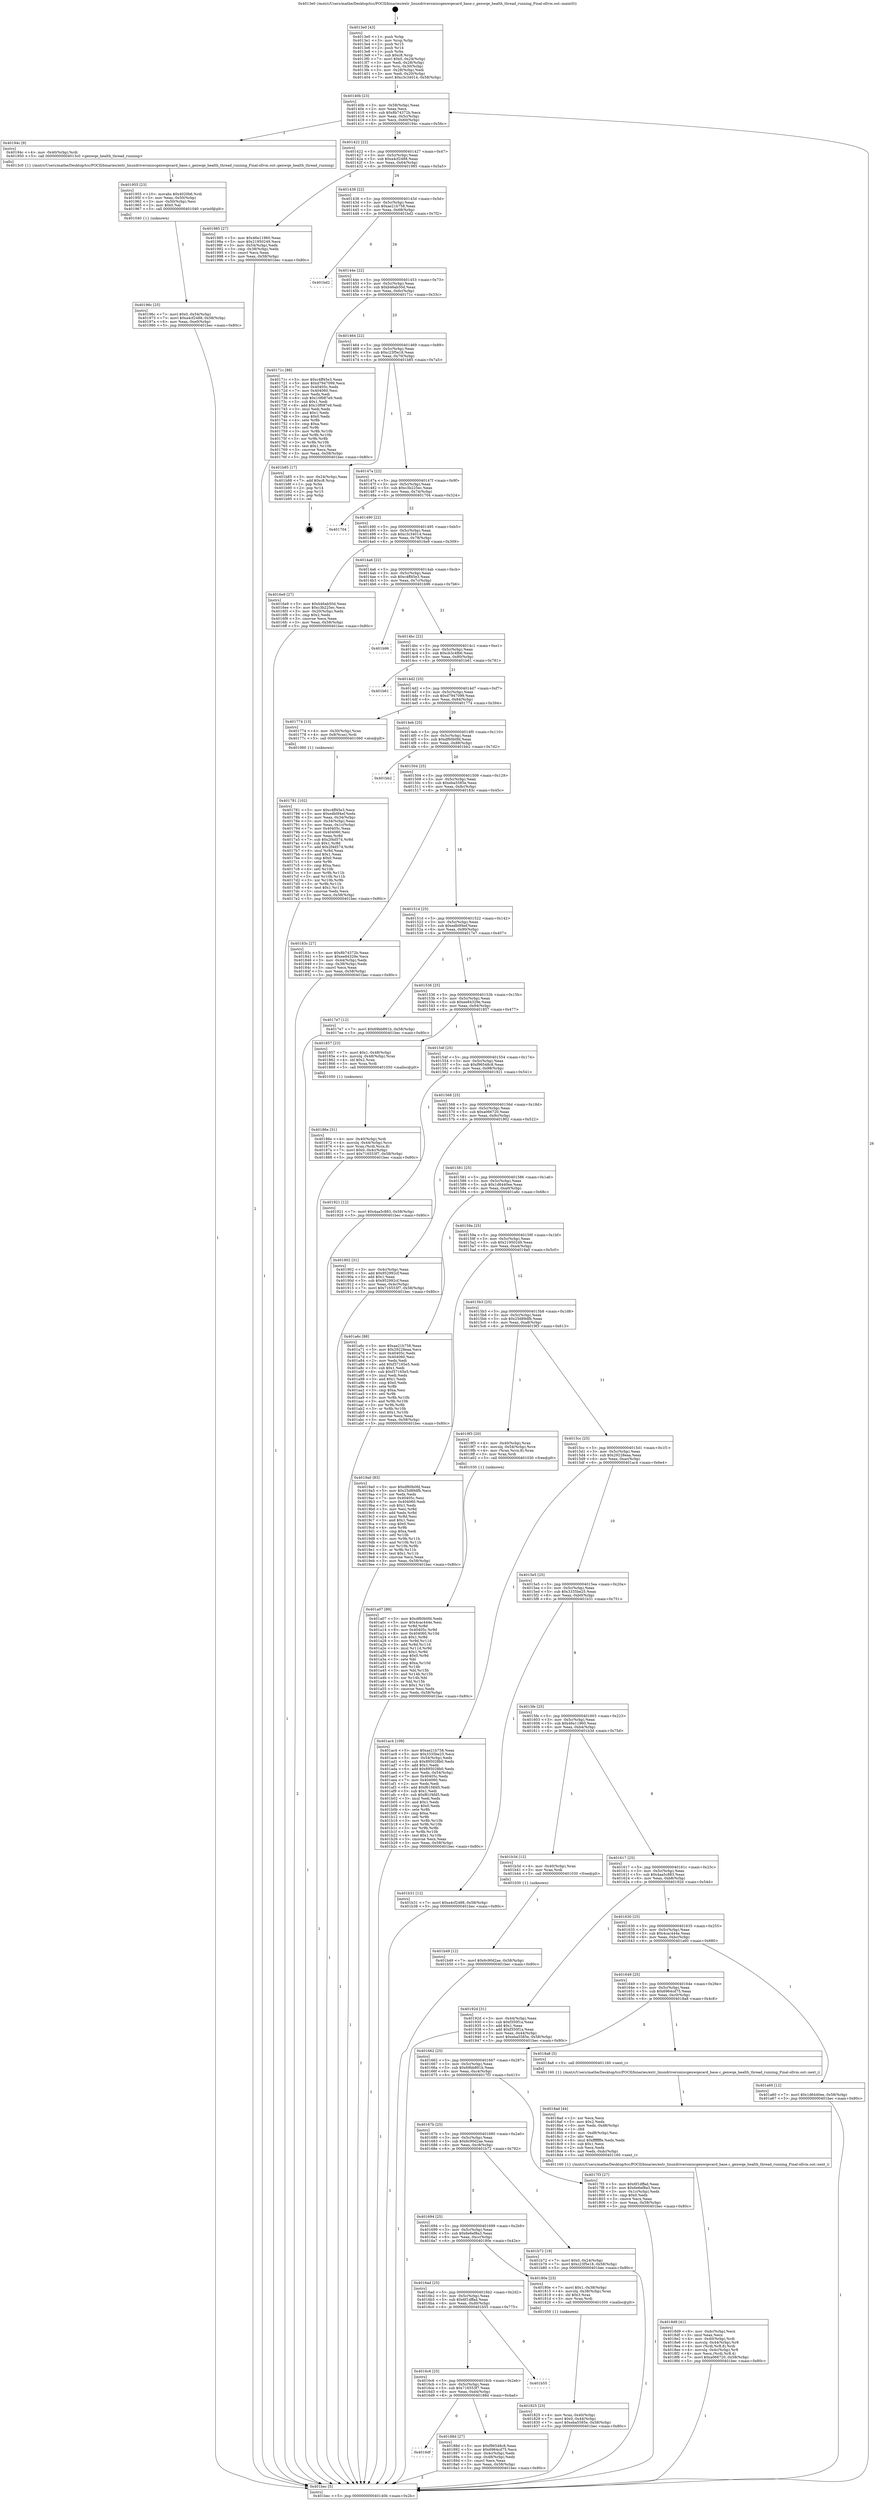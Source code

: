 digraph "0x4013e0" {
  label = "0x4013e0 (/mnt/c/Users/mathe/Desktop/tcc/POCII/binaries/extr_linuxdriversmiscgenwqecard_base.c_genwqe_health_thread_running_Final-ollvm.out::main(0))"
  labelloc = "t"
  node[shape=record]

  Entry [label="",width=0.3,height=0.3,shape=circle,fillcolor=black,style=filled]
  "0x40140b" [label="{
     0x40140b [23]\l
     | [instrs]\l
     &nbsp;&nbsp;0x40140b \<+3\>: mov -0x58(%rbp),%eax\l
     &nbsp;&nbsp;0x40140e \<+2\>: mov %eax,%ecx\l
     &nbsp;&nbsp;0x401410 \<+6\>: sub $0x8b74372b,%ecx\l
     &nbsp;&nbsp;0x401416 \<+3\>: mov %eax,-0x5c(%rbp)\l
     &nbsp;&nbsp;0x401419 \<+3\>: mov %ecx,-0x60(%rbp)\l
     &nbsp;&nbsp;0x40141c \<+6\>: je 000000000040194c \<main+0x56c\>\l
  }"]
  "0x40194c" [label="{
     0x40194c [9]\l
     | [instrs]\l
     &nbsp;&nbsp;0x40194c \<+4\>: mov -0x40(%rbp),%rdi\l
     &nbsp;&nbsp;0x401950 \<+5\>: call 00000000004013c0 \<genwqe_health_thread_running\>\l
     | [calls]\l
     &nbsp;&nbsp;0x4013c0 \{1\} (/mnt/c/Users/mathe/Desktop/tcc/POCII/binaries/extr_linuxdriversmiscgenwqecard_base.c_genwqe_health_thread_running_Final-ollvm.out::genwqe_health_thread_running)\l
  }"]
  "0x401422" [label="{
     0x401422 [22]\l
     | [instrs]\l
     &nbsp;&nbsp;0x401422 \<+5\>: jmp 0000000000401427 \<main+0x47\>\l
     &nbsp;&nbsp;0x401427 \<+3\>: mov -0x5c(%rbp),%eax\l
     &nbsp;&nbsp;0x40142a \<+5\>: sub $0xa4cf2488,%eax\l
     &nbsp;&nbsp;0x40142f \<+3\>: mov %eax,-0x64(%rbp)\l
     &nbsp;&nbsp;0x401432 \<+6\>: je 0000000000401985 \<main+0x5a5\>\l
  }"]
  Exit [label="",width=0.3,height=0.3,shape=circle,fillcolor=black,style=filled,peripheries=2]
  "0x401985" [label="{
     0x401985 [27]\l
     | [instrs]\l
     &nbsp;&nbsp;0x401985 \<+5\>: mov $0x46e11960,%eax\l
     &nbsp;&nbsp;0x40198a \<+5\>: mov $0x21950249,%ecx\l
     &nbsp;&nbsp;0x40198f \<+3\>: mov -0x54(%rbp),%edx\l
     &nbsp;&nbsp;0x401992 \<+3\>: cmp -0x38(%rbp),%edx\l
     &nbsp;&nbsp;0x401995 \<+3\>: cmovl %ecx,%eax\l
     &nbsp;&nbsp;0x401998 \<+3\>: mov %eax,-0x58(%rbp)\l
     &nbsp;&nbsp;0x40199b \<+5\>: jmp 0000000000401bec \<main+0x80c\>\l
  }"]
  "0x401438" [label="{
     0x401438 [22]\l
     | [instrs]\l
     &nbsp;&nbsp;0x401438 \<+5\>: jmp 000000000040143d \<main+0x5d\>\l
     &nbsp;&nbsp;0x40143d \<+3\>: mov -0x5c(%rbp),%eax\l
     &nbsp;&nbsp;0x401440 \<+5\>: sub $0xae21b758,%eax\l
     &nbsp;&nbsp;0x401445 \<+3\>: mov %eax,-0x68(%rbp)\l
     &nbsp;&nbsp;0x401448 \<+6\>: je 0000000000401bd2 \<main+0x7f2\>\l
  }"]
  "0x401b49" [label="{
     0x401b49 [12]\l
     | [instrs]\l
     &nbsp;&nbsp;0x401b49 \<+7\>: movl $0x6c90d2ae,-0x58(%rbp)\l
     &nbsp;&nbsp;0x401b50 \<+5\>: jmp 0000000000401bec \<main+0x80c\>\l
  }"]
  "0x401bd2" [label="{
     0x401bd2\l
  }", style=dashed]
  "0x40144e" [label="{
     0x40144e [22]\l
     | [instrs]\l
     &nbsp;&nbsp;0x40144e \<+5\>: jmp 0000000000401453 \<main+0x73\>\l
     &nbsp;&nbsp;0x401453 \<+3\>: mov -0x5c(%rbp),%eax\l
     &nbsp;&nbsp;0x401456 \<+5\>: sub $0xb46ab50d,%eax\l
     &nbsp;&nbsp;0x40145b \<+3\>: mov %eax,-0x6c(%rbp)\l
     &nbsp;&nbsp;0x40145e \<+6\>: je 000000000040171c \<main+0x33c\>\l
  }"]
  "0x401a07" [label="{
     0x401a07 [89]\l
     | [instrs]\l
     &nbsp;&nbsp;0x401a07 \<+5\>: mov $0xdf60b0fd,%edx\l
     &nbsp;&nbsp;0x401a0c \<+5\>: mov $0x4cac444e,%esi\l
     &nbsp;&nbsp;0x401a11 \<+3\>: xor %r8d,%r8d\l
     &nbsp;&nbsp;0x401a14 \<+8\>: mov 0x40405c,%r9d\l
     &nbsp;&nbsp;0x401a1c \<+8\>: mov 0x404060,%r10d\l
     &nbsp;&nbsp;0x401a24 \<+4\>: sub $0x1,%r8d\l
     &nbsp;&nbsp;0x401a28 \<+3\>: mov %r9d,%r11d\l
     &nbsp;&nbsp;0x401a2b \<+3\>: add %r8d,%r11d\l
     &nbsp;&nbsp;0x401a2e \<+4\>: imul %r11d,%r9d\l
     &nbsp;&nbsp;0x401a32 \<+4\>: and $0x1,%r9d\l
     &nbsp;&nbsp;0x401a36 \<+4\>: cmp $0x0,%r9d\l
     &nbsp;&nbsp;0x401a3a \<+3\>: sete %bl\l
     &nbsp;&nbsp;0x401a3d \<+4\>: cmp $0xa,%r10d\l
     &nbsp;&nbsp;0x401a41 \<+4\>: setl %r14b\l
     &nbsp;&nbsp;0x401a45 \<+3\>: mov %bl,%r15b\l
     &nbsp;&nbsp;0x401a48 \<+3\>: and %r14b,%r15b\l
     &nbsp;&nbsp;0x401a4b \<+3\>: xor %r14b,%bl\l
     &nbsp;&nbsp;0x401a4e \<+3\>: or %bl,%r15b\l
     &nbsp;&nbsp;0x401a51 \<+4\>: test $0x1,%r15b\l
     &nbsp;&nbsp;0x401a55 \<+3\>: cmovne %esi,%edx\l
     &nbsp;&nbsp;0x401a58 \<+3\>: mov %edx,-0x58(%rbp)\l
     &nbsp;&nbsp;0x401a5b \<+5\>: jmp 0000000000401bec \<main+0x80c\>\l
  }"]
  "0x40171c" [label="{
     0x40171c [88]\l
     | [instrs]\l
     &nbsp;&nbsp;0x40171c \<+5\>: mov $0xc4ff45e3,%eax\l
     &nbsp;&nbsp;0x401721 \<+5\>: mov $0xd7947099,%ecx\l
     &nbsp;&nbsp;0x401726 \<+7\>: mov 0x40405c,%edx\l
     &nbsp;&nbsp;0x40172d \<+7\>: mov 0x404060,%esi\l
     &nbsp;&nbsp;0x401734 \<+2\>: mov %edx,%edi\l
     &nbsp;&nbsp;0x401736 \<+6\>: sub $0x10f087e9,%edi\l
     &nbsp;&nbsp;0x40173c \<+3\>: sub $0x1,%edi\l
     &nbsp;&nbsp;0x40173f \<+6\>: add $0x10f087e9,%edi\l
     &nbsp;&nbsp;0x401745 \<+3\>: imul %edi,%edx\l
     &nbsp;&nbsp;0x401748 \<+3\>: and $0x1,%edx\l
     &nbsp;&nbsp;0x40174b \<+3\>: cmp $0x0,%edx\l
     &nbsp;&nbsp;0x40174e \<+4\>: sete %r8b\l
     &nbsp;&nbsp;0x401752 \<+3\>: cmp $0xa,%esi\l
     &nbsp;&nbsp;0x401755 \<+4\>: setl %r9b\l
     &nbsp;&nbsp;0x401759 \<+3\>: mov %r8b,%r10b\l
     &nbsp;&nbsp;0x40175c \<+3\>: and %r9b,%r10b\l
     &nbsp;&nbsp;0x40175f \<+3\>: xor %r9b,%r8b\l
     &nbsp;&nbsp;0x401762 \<+3\>: or %r8b,%r10b\l
     &nbsp;&nbsp;0x401765 \<+4\>: test $0x1,%r10b\l
     &nbsp;&nbsp;0x401769 \<+3\>: cmovne %ecx,%eax\l
     &nbsp;&nbsp;0x40176c \<+3\>: mov %eax,-0x58(%rbp)\l
     &nbsp;&nbsp;0x40176f \<+5\>: jmp 0000000000401bec \<main+0x80c\>\l
  }"]
  "0x401464" [label="{
     0x401464 [22]\l
     | [instrs]\l
     &nbsp;&nbsp;0x401464 \<+5\>: jmp 0000000000401469 \<main+0x89\>\l
     &nbsp;&nbsp;0x401469 \<+3\>: mov -0x5c(%rbp),%eax\l
     &nbsp;&nbsp;0x40146c \<+5\>: sub $0xc23f5e18,%eax\l
     &nbsp;&nbsp;0x401471 \<+3\>: mov %eax,-0x70(%rbp)\l
     &nbsp;&nbsp;0x401474 \<+6\>: je 0000000000401b85 \<main+0x7a5\>\l
  }"]
  "0x40196c" [label="{
     0x40196c [25]\l
     | [instrs]\l
     &nbsp;&nbsp;0x40196c \<+7\>: movl $0x0,-0x54(%rbp)\l
     &nbsp;&nbsp;0x401973 \<+7\>: movl $0xa4cf2488,-0x58(%rbp)\l
     &nbsp;&nbsp;0x40197a \<+6\>: mov %eax,-0xe0(%rbp)\l
     &nbsp;&nbsp;0x401980 \<+5\>: jmp 0000000000401bec \<main+0x80c\>\l
  }"]
  "0x401b85" [label="{
     0x401b85 [17]\l
     | [instrs]\l
     &nbsp;&nbsp;0x401b85 \<+3\>: mov -0x24(%rbp),%eax\l
     &nbsp;&nbsp;0x401b88 \<+7\>: add $0xc8,%rsp\l
     &nbsp;&nbsp;0x401b8f \<+1\>: pop %rbx\l
     &nbsp;&nbsp;0x401b90 \<+2\>: pop %r14\l
     &nbsp;&nbsp;0x401b92 \<+2\>: pop %r15\l
     &nbsp;&nbsp;0x401b94 \<+1\>: pop %rbp\l
     &nbsp;&nbsp;0x401b95 \<+1\>: ret\l
  }"]
  "0x40147a" [label="{
     0x40147a [22]\l
     | [instrs]\l
     &nbsp;&nbsp;0x40147a \<+5\>: jmp 000000000040147f \<main+0x9f\>\l
     &nbsp;&nbsp;0x40147f \<+3\>: mov -0x5c(%rbp),%eax\l
     &nbsp;&nbsp;0x401482 \<+5\>: sub $0xc3b225ec,%eax\l
     &nbsp;&nbsp;0x401487 \<+3\>: mov %eax,-0x74(%rbp)\l
     &nbsp;&nbsp;0x40148a \<+6\>: je 0000000000401704 \<main+0x324\>\l
  }"]
  "0x401955" [label="{
     0x401955 [23]\l
     | [instrs]\l
     &nbsp;&nbsp;0x401955 \<+10\>: movabs $0x4020b6,%rdi\l
     &nbsp;&nbsp;0x40195f \<+3\>: mov %eax,-0x50(%rbp)\l
     &nbsp;&nbsp;0x401962 \<+3\>: mov -0x50(%rbp),%esi\l
     &nbsp;&nbsp;0x401965 \<+2\>: mov $0x0,%al\l
     &nbsp;&nbsp;0x401967 \<+5\>: call 0000000000401040 \<printf@plt\>\l
     | [calls]\l
     &nbsp;&nbsp;0x401040 \{1\} (unknown)\l
  }"]
  "0x401704" [label="{
     0x401704\l
  }", style=dashed]
  "0x401490" [label="{
     0x401490 [22]\l
     | [instrs]\l
     &nbsp;&nbsp;0x401490 \<+5\>: jmp 0000000000401495 \<main+0xb5\>\l
     &nbsp;&nbsp;0x401495 \<+3\>: mov -0x5c(%rbp),%eax\l
     &nbsp;&nbsp;0x401498 \<+5\>: sub $0xc3c34014,%eax\l
     &nbsp;&nbsp;0x40149d \<+3\>: mov %eax,-0x78(%rbp)\l
     &nbsp;&nbsp;0x4014a0 \<+6\>: je 00000000004016e9 \<main+0x309\>\l
  }"]
  "0x4018d9" [label="{
     0x4018d9 [41]\l
     | [instrs]\l
     &nbsp;&nbsp;0x4018d9 \<+6\>: mov -0xdc(%rbp),%ecx\l
     &nbsp;&nbsp;0x4018df \<+3\>: imul %eax,%ecx\l
     &nbsp;&nbsp;0x4018e2 \<+4\>: mov -0x40(%rbp),%rdi\l
     &nbsp;&nbsp;0x4018e6 \<+4\>: movslq -0x44(%rbp),%r8\l
     &nbsp;&nbsp;0x4018ea \<+4\>: mov (%rdi,%r8,8),%rdi\l
     &nbsp;&nbsp;0x4018ee \<+4\>: movslq -0x4c(%rbp),%r8\l
     &nbsp;&nbsp;0x4018f2 \<+4\>: mov %ecx,(%rdi,%r8,4)\l
     &nbsp;&nbsp;0x4018f6 \<+7\>: movl $0xa066720,-0x58(%rbp)\l
     &nbsp;&nbsp;0x4018fd \<+5\>: jmp 0000000000401bec \<main+0x80c\>\l
  }"]
  "0x4016e9" [label="{
     0x4016e9 [27]\l
     | [instrs]\l
     &nbsp;&nbsp;0x4016e9 \<+5\>: mov $0xb46ab50d,%eax\l
     &nbsp;&nbsp;0x4016ee \<+5\>: mov $0xc3b225ec,%ecx\l
     &nbsp;&nbsp;0x4016f3 \<+3\>: mov -0x20(%rbp),%edx\l
     &nbsp;&nbsp;0x4016f6 \<+3\>: cmp $0x2,%edx\l
     &nbsp;&nbsp;0x4016f9 \<+3\>: cmovne %ecx,%eax\l
     &nbsp;&nbsp;0x4016fc \<+3\>: mov %eax,-0x58(%rbp)\l
     &nbsp;&nbsp;0x4016ff \<+5\>: jmp 0000000000401bec \<main+0x80c\>\l
  }"]
  "0x4014a6" [label="{
     0x4014a6 [22]\l
     | [instrs]\l
     &nbsp;&nbsp;0x4014a6 \<+5\>: jmp 00000000004014ab \<main+0xcb\>\l
     &nbsp;&nbsp;0x4014ab \<+3\>: mov -0x5c(%rbp),%eax\l
     &nbsp;&nbsp;0x4014ae \<+5\>: sub $0xc4ff45e3,%eax\l
     &nbsp;&nbsp;0x4014b3 \<+3\>: mov %eax,-0x7c(%rbp)\l
     &nbsp;&nbsp;0x4014b6 \<+6\>: je 0000000000401b96 \<main+0x7b6\>\l
  }"]
  "0x401bec" [label="{
     0x401bec [5]\l
     | [instrs]\l
     &nbsp;&nbsp;0x401bec \<+5\>: jmp 000000000040140b \<main+0x2b\>\l
  }"]
  "0x4013e0" [label="{
     0x4013e0 [43]\l
     | [instrs]\l
     &nbsp;&nbsp;0x4013e0 \<+1\>: push %rbp\l
     &nbsp;&nbsp;0x4013e1 \<+3\>: mov %rsp,%rbp\l
     &nbsp;&nbsp;0x4013e4 \<+2\>: push %r15\l
     &nbsp;&nbsp;0x4013e6 \<+2\>: push %r14\l
     &nbsp;&nbsp;0x4013e8 \<+1\>: push %rbx\l
     &nbsp;&nbsp;0x4013e9 \<+7\>: sub $0xc8,%rsp\l
     &nbsp;&nbsp;0x4013f0 \<+7\>: movl $0x0,-0x24(%rbp)\l
     &nbsp;&nbsp;0x4013f7 \<+3\>: mov %edi,-0x28(%rbp)\l
     &nbsp;&nbsp;0x4013fa \<+4\>: mov %rsi,-0x30(%rbp)\l
     &nbsp;&nbsp;0x4013fe \<+3\>: mov -0x28(%rbp),%edi\l
     &nbsp;&nbsp;0x401401 \<+3\>: mov %edi,-0x20(%rbp)\l
     &nbsp;&nbsp;0x401404 \<+7\>: movl $0xc3c34014,-0x58(%rbp)\l
  }"]
  "0x4018ad" [label="{
     0x4018ad [44]\l
     | [instrs]\l
     &nbsp;&nbsp;0x4018ad \<+2\>: xor %ecx,%ecx\l
     &nbsp;&nbsp;0x4018af \<+5\>: mov $0x2,%edx\l
     &nbsp;&nbsp;0x4018b4 \<+6\>: mov %edx,-0xd8(%rbp)\l
     &nbsp;&nbsp;0x4018ba \<+1\>: cltd\l
     &nbsp;&nbsp;0x4018bb \<+6\>: mov -0xd8(%rbp),%esi\l
     &nbsp;&nbsp;0x4018c1 \<+2\>: idiv %esi\l
     &nbsp;&nbsp;0x4018c3 \<+6\>: imul $0xfffffffe,%edx,%edx\l
     &nbsp;&nbsp;0x4018c9 \<+3\>: sub $0x1,%ecx\l
     &nbsp;&nbsp;0x4018cc \<+2\>: sub %ecx,%edx\l
     &nbsp;&nbsp;0x4018ce \<+6\>: mov %edx,-0xdc(%rbp)\l
     &nbsp;&nbsp;0x4018d4 \<+5\>: call 0000000000401160 \<next_i\>\l
     | [calls]\l
     &nbsp;&nbsp;0x401160 \{1\} (/mnt/c/Users/mathe/Desktop/tcc/POCII/binaries/extr_linuxdriversmiscgenwqecard_base.c_genwqe_health_thread_running_Final-ollvm.out::next_i)\l
  }"]
  "0x401b96" [label="{
     0x401b96\l
  }", style=dashed]
  "0x4014bc" [label="{
     0x4014bc [22]\l
     | [instrs]\l
     &nbsp;&nbsp;0x4014bc \<+5\>: jmp 00000000004014c1 \<main+0xe1\>\l
     &nbsp;&nbsp;0x4014c1 \<+3\>: mov -0x5c(%rbp),%eax\l
     &nbsp;&nbsp;0x4014c4 \<+5\>: sub $0xcb3c4fb6,%eax\l
     &nbsp;&nbsp;0x4014c9 \<+3\>: mov %eax,-0x80(%rbp)\l
     &nbsp;&nbsp;0x4014cc \<+6\>: je 0000000000401b61 \<main+0x781\>\l
  }"]
  "0x4016df" [label="{
     0x4016df\l
  }", style=dashed]
  "0x401b61" [label="{
     0x401b61\l
  }", style=dashed]
  "0x4014d2" [label="{
     0x4014d2 [25]\l
     | [instrs]\l
     &nbsp;&nbsp;0x4014d2 \<+5\>: jmp 00000000004014d7 \<main+0xf7\>\l
     &nbsp;&nbsp;0x4014d7 \<+3\>: mov -0x5c(%rbp),%eax\l
     &nbsp;&nbsp;0x4014da \<+5\>: sub $0xd7947099,%eax\l
     &nbsp;&nbsp;0x4014df \<+6\>: mov %eax,-0x84(%rbp)\l
     &nbsp;&nbsp;0x4014e5 \<+6\>: je 0000000000401774 \<main+0x394\>\l
  }"]
  "0x40188d" [label="{
     0x40188d [27]\l
     | [instrs]\l
     &nbsp;&nbsp;0x40188d \<+5\>: mov $0xf96548c8,%eax\l
     &nbsp;&nbsp;0x401892 \<+5\>: mov $0x6964cd75,%ecx\l
     &nbsp;&nbsp;0x401897 \<+3\>: mov -0x4c(%rbp),%edx\l
     &nbsp;&nbsp;0x40189a \<+3\>: cmp -0x48(%rbp),%edx\l
     &nbsp;&nbsp;0x40189d \<+3\>: cmovl %ecx,%eax\l
     &nbsp;&nbsp;0x4018a0 \<+3\>: mov %eax,-0x58(%rbp)\l
     &nbsp;&nbsp;0x4018a3 \<+5\>: jmp 0000000000401bec \<main+0x80c\>\l
  }"]
  "0x401774" [label="{
     0x401774 [13]\l
     | [instrs]\l
     &nbsp;&nbsp;0x401774 \<+4\>: mov -0x30(%rbp),%rax\l
     &nbsp;&nbsp;0x401778 \<+4\>: mov 0x8(%rax),%rdi\l
     &nbsp;&nbsp;0x40177c \<+5\>: call 0000000000401060 \<atoi@plt\>\l
     | [calls]\l
     &nbsp;&nbsp;0x401060 \{1\} (unknown)\l
  }"]
  "0x4014eb" [label="{
     0x4014eb [25]\l
     | [instrs]\l
     &nbsp;&nbsp;0x4014eb \<+5\>: jmp 00000000004014f0 \<main+0x110\>\l
     &nbsp;&nbsp;0x4014f0 \<+3\>: mov -0x5c(%rbp),%eax\l
     &nbsp;&nbsp;0x4014f3 \<+5\>: sub $0xdf60b0fd,%eax\l
     &nbsp;&nbsp;0x4014f8 \<+6\>: mov %eax,-0x88(%rbp)\l
     &nbsp;&nbsp;0x4014fe \<+6\>: je 0000000000401bb2 \<main+0x7d2\>\l
  }"]
  "0x401781" [label="{
     0x401781 [102]\l
     | [instrs]\l
     &nbsp;&nbsp;0x401781 \<+5\>: mov $0xc4ff45e3,%ecx\l
     &nbsp;&nbsp;0x401786 \<+5\>: mov $0xedb0f4ef,%edx\l
     &nbsp;&nbsp;0x40178b \<+3\>: mov %eax,-0x34(%rbp)\l
     &nbsp;&nbsp;0x40178e \<+3\>: mov -0x34(%rbp),%eax\l
     &nbsp;&nbsp;0x401791 \<+3\>: mov %eax,-0x1c(%rbp)\l
     &nbsp;&nbsp;0x401794 \<+7\>: mov 0x40405c,%eax\l
     &nbsp;&nbsp;0x40179b \<+7\>: mov 0x404060,%esi\l
     &nbsp;&nbsp;0x4017a2 \<+3\>: mov %eax,%r8d\l
     &nbsp;&nbsp;0x4017a5 \<+7\>: sub $0x2f4d574,%r8d\l
     &nbsp;&nbsp;0x4017ac \<+4\>: sub $0x1,%r8d\l
     &nbsp;&nbsp;0x4017b0 \<+7\>: add $0x2f4d574,%r8d\l
     &nbsp;&nbsp;0x4017b7 \<+4\>: imul %r8d,%eax\l
     &nbsp;&nbsp;0x4017bb \<+3\>: and $0x1,%eax\l
     &nbsp;&nbsp;0x4017be \<+3\>: cmp $0x0,%eax\l
     &nbsp;&nbsp;0x4017c1 \<+4\>: sete %r9b\l
     &nbsp;&nbsp;0x4017c5 \<+3\>: cmp $0xa,%esi\l
     &nbsp;&nbsp;0x4017c8 \<+4\>: setl %r10b\l
     &nbsp;&nbsp;0x4017cc \<+3\>: mov %r9b,%r11b\l
     &nbsp;&nbsp;0x4017cf \<+3\>: and %r10b,%r11b\l
     &nbsp;&nbsp;0x4017d2 \<+3\>: xor %r10b,%r9b\l
     &nbsp;&nbsp;0x4017d5 \<+3\>: or %r9b,%r11b\l
     &nbsp;&nbsp;0x4017d8 \<+4\>: test $0x1,%r11b\l
     &nbsp;&nbsp;0x4017dc \<+3\>: cmovne %edx,%ecx\l
     &nbsp;&nbsp;0x4017df \<+3\>: mov %ecx,-0x58(%rbp)\l
     &nbsp;&nbsp;0x4017e2 \<+5\>: jmp 0000000000401bec \<main+0x80c\>\l
  }"]
  "0x4016c6" [label="{
     0x4016c6 [25]\l
     | [instrs]\l
     &nbsp;&nbsp;0x4016c6 \<+5\>: jmp 00000000004016cb \<main+0x2eb\>\l
     &nbsp;&nbsp;0x4016cb \<+3\>: mov -0x5c(%rbp),%eax\l
     &nbsp;&nbsp;0x4016ce \<+5\>: sub $0x716553f7,%eax\l
     &nbsp;&nbsp;0x4016d3 \<+6\>: mov %eax,-0xd4(%rbp)\l
     &nbsp;&nbsp;0x4016d9 \<+6\>: je 000000000040188d \<main+0x4ad\>\l
  }"]
  "0x401bb2" [label="{
     0x401bb2\l
  }", style=dashed]
  "0x401504" [label="{
     0x401504 [25]\l
     | [instrs]\l
     &nbsp;&nbsp;0x401504 \<+5\>: jmp 0000000000401509 \<main+0x129\>\l
     &nbsp;&nbsp;0x401509 \<+3\>: mov -0x5c(%rbp),%eax\l
     &nbsp;&nbsp;0x40150c \<+5\>: sub $0xeba5585e,%eax\l
     &nbsp;&nbsp;0x401511 \<+6\>: mov %eax,-0x8c(%rbp)\l
     &nbsp;&nbsp;0x401517 \<+6\>: je 000000000040183c \<main+0x45c\>\l
  }"]
  "0x401b55" [label="{
     0x401b55\l
  }", style=dashed]
  "0x40183c" [label="{
     0x40183c [27]\l
     | [instrs]\l
     &nbsp;&nbsp;0x40183c \<+5\>: mov $0x8b74372b,%eax\l
     &nbsp;&nbsp;0x401841 \<+5\>: mov $0xee84329e,%ecx\l
     &nbsp;&nbsp;0x401846 \<+3\>: mov -0x44(%rbp),%edx\l
     &nbsp;&nbsp;0x401849 \<+3\>: cmp -0x38(%rbp),%edx\l
     &nbsp;&nbsp;0x40184c \<+3\>: cmovl %ecx,%eax\l
     &nbsp;&nbsp;0x40184f \<+3\>: mov %eax,-0x58(%rbp)\l
     &nbsp;&nbsp;0x401852 \<+5\>: jmp 0000000000401bec \<main+0x80c\>\l
  }"]
  "0x40151d" [label="{
     0x40151d [25]\l
     | [instrs]\l
     &nbsp;&nbsp;0x40151d \<+5\>: jmp 0000000000401522 \<main+0x142\>\l
     &nbsp;&nbsp;0x401522 \<+3\>: mov -0x5c(%rbp),%eax\l
     &nbsp;&nbsp;0x401525 \<+5\>: sub $0xedb0f4ef,%eax\l
     &nbsp;&nbsp;0x40152a \<+6\>: mov %eax,-0x90(%rbp)\l
     &nbsp;&nbsp;0x401530 \<+6\>: je 00000000004017e7 \<main+0x407\>\l
  }"]
  "0x40186e" [label="{
     0x40186e [31]\l
     | [instrs]\l
     &nbsp;&nbsp;0x40186e \<+4\>: mov -0x40(%rbp),%rdi\l
     &nbsp;&nbsp;0x401872 \<+4\>: movslq -0x44(%rbp),%rcx\l
     &nbsp;&nbsp;0x401876 \<+4\>: mov %rax,(%rdi,%rcx,8)\l
     &nbsp;&nbsp;0x40187a \<+7\>: movl $0x0,-0x4c(%rbp)\l
     &nbsp;&nbsp;0x401881 \<+7\>: movl $0x716553f7,-0x58(%rbp)\l
     &nbsp;&nbsp;0x401888 \<+5\>: jmp 0000000000401bec \<main+0x80c\>\l
  }"]
  "0x4017e7" [label="{
     0x4017e7 [12]\l
     | [instrs]\l
     &nbsp;&nbsp;0x4017e7 \<+7\>: movl $0x69bb891b,-0x58(%rbp)\l
     &nbsp;&nbsp;0x4017ee \<+5\>: jmp 0000000000401bec \<main+0x80c\>\l
  }"]
  "0x401536" [label="{
     0x401536 [25]\l
     | [instrs]\l
     &nbsp;&nbsp;0x401536 \<+5\>: jmp 000000000040153b \<main+0x15b\>\l
     &nbsp;&nbsp;0x40153b \<+3\>: mov -0x5c(%rbp),%eax\l
     &nbsp;&nbsp;0x40153e \<+5\>: sub $0xee84329e,%eax\l
     &nbsp;&nbsp;0x401543 \<+6\>: mov %eax,-0x94(%rbp)\l
     &nbsp;&nbsp;0x401549 \<+6\>: je 0000000000401857 \<main+0x477\>\l
  }"]
  "0x401825" [label="{
     0x401825 [23]\l
     | [instrs]\l
     &nbsp;&nbsp;0x401825 \<+4\>: mov %rax,-0x40(%rbp)\l
     &nbsp;&nbsp;0x401829 \<+7\>: movl $0x0,-0x44(%rbp)\l
     &nbsp;&nbsp;0x401830 \<+7\>: movl $0xeba5585e,-0x58(%rbp)\l
     &nbsp;&nbsp;0x401837 \<+5\>: jmp 0000000000401bec \<main+0x80c\>\l
  }"]
  "0x401857" [label="{
     0x401857 [23]\l
     | [instrs]\l
     &nbsp;&nbsp;0x401857 \<+7\>: movl $0x1,-0x48(%rbp)\l
     &nbsp;&nbsp;0x40185e \<+4\>: movslq -0x48(%rbp),%rax\l
     &nbsp;&nbsp;0x401862 \<+4\>: shl $0x2,%rax\l
     &nbsp;&nbsp;0x401866 \<+3\>: mov %rax,%rdi\l
     &nbsp;&nbsp;0x401869 \<+5\>: call 0000000000401050 \<malloc@plt\>\l
     | [calls]\l
     &nbsp;&nbsp;0x401050 \{1\} (unknown)\l
  }"]
  "0x40154f" [label="{
     0x40154f [25]\l
     | [instrs]\l
     &nbsp;&nbsp;0x40154f \<+5\>: jmp 0000000000401554 \<main+0x174\>\l
     &nbsp;&nbsp;0x401554 \<+3\>: mov -0x5c(%rbp),%eax\l
     &nbsp;&nbsp;0x401557 \<+5\>: sub $0xf96548c8,%eax\l
     &nbsp;&nbsp;0x40155c \<+6\>: mov %eax,-0x98(%rbp)\l
     &nbsp;&nbsp;0x401562 \<+6\>: je 0000000000401921 \<main+0x541\>\l
  }"]
  "0x4016ad" [label="{
     0x4016ad [25]\l
     | [instrs]\l
     &nbsp;&nbsp;0x4016ad \<+5\>: jmp 00000000004016b2 \<main+0x2d2\>\l
     &nbsp;&nbsp;0x4016b2 \<+3\>: mov -0x5c(%rbp),%eax\l
     &nbsp;&nbsp;0x4016b5 \<+5\>: sub $0x6f1dffad,%eax\l
     &nbsp;&nbsp;0x4016ba \<+6\>: mov %eax,-0xd0(%rbp)\l
     &nbsp;&nbsp;0x4016c0 \<+6\>: je 0000000000401b55 \<main+0x775\>\l
  }"]
  "0x401921" [label="{
     0x401921 [12]\l
     | [instrs]\l
     &nbsp;&nbsp;0x401921 \<+7\>: movl $0x4aa5c883,-0x58(%rbp)\l
     &nbsp;&nbsp;0x401928 \<+5\>: jmp 0000000000401bec \<main+0x80c\>\l
  }"]
  "0x401568" [label="{
     0x401568 [25]\l
     | [instrs]\l
     &nbsp;&nbsp;0x401568 \<+5\>: jmp 000000000040156d \<main+0x18d\>\l
     &nbsp;&nbsp;0x40156d \<+3\>: mov -0x5c(%rbp),%eax\l
     &nbsp;&nbsp;0x401570 \<+5\>: sub $0xa066720,%eax\l
     &nbsp;&nbsp;0x401575 \<+6\>: mov %eax,-0x9c(%rbp)\l
     &nbsp;&nbsp;0x40157b \<+6\>: je 0000000000401902 \<main+0x522\>\l
  }"]
  "0x40180e" [label="{
     0x40180e [23]\l
     | [instrs]\l
     &nbsp;&nbsp;0x40180e \<+7\>: movl $0x1,-0x38(%rbp)\l
     &nbsp;&nbsp;0x401815 \<+4\>: movslq -0x38(%rbp),%rax\l
     &nbsp;&nbsp;0x401819 \<+4\>: shl $0x3,%rax\l
     &nbsp;&nbsp;0x40181d \<+3\>: mov %rax,%rdi\l
     &nbsp;&nbsp;0x401820 \<+5\>: call 0000000000401050 \<malloc@plt\>\l
     | [calls]\l
     &nbsp;&nbsp;0x401050 \{1\} (unknown)\l
  }"]
  "0x401902" [label="{
     0x401902 [31]\l
     | [instrs]\l
     &nbsp;&nbsp;0x401902 \<+3\>: mov -0x4c(%rbp),%eax\l
     &nbsp;&nbsp;0x401905 \<+5\>: add $0x952992cf,%eax\l
     &nbsp;&nbsp;0x40190a \<+3\>: add $0x1,%eax\l
     &nbsp;&nbsp;0x40190d \<+5\>: sub $0x952992cf,%eax\l
     &nbsp;&nbsp;0x401912 \<+3\>: mov %eax,-0x4c(%rbp)\l
     &nbsp;&nbsp;0x401915 \<+7\>: movl $0x716553f7,-0x58(%rbp)\l
     &nbsp;&nbsp;0x40191c \<+5\>: jmp 0000000000401bec \<main+0x80c\>\l
  }"]
  "0x401581" [label="{
     0x401581 [25]\l
     | [instrs]\l
     &nbsp;&nbsp;0x401581 \<+5\>: jmp 0000000000401586 \<main+0x1a6\>\l
     &nbsp;&nbsp;0x401586 \<+3\>: mov -0x5c(%rbp),%eax\l
     &nbsp;&nbsp;0x401589 \<+5\>: sub $0x1d6440ee,%eax\l
     &nbsp;&nbsp;0x40158e \<+6\>: mov %eax,-0xa0(%rbp)\l
     &nbsp;&nbsp;0x401594 \<+6\>: je 0000000000401a6c \<main+0x68c\>\l
  }"]
  "0x401694" [label="{
     0x401694 [25]\l
     | [instrs]\l
     &nbsp;&nbsp;0x401694 \<+5\>: jmp 0000000000401699 \<main+0x2b9\>\l
     &nbsp;&nbsp;0x401699 \<+3\>: mov -0x5c(%rbp),%eax\l
     &nbsp;&nbsp;0x40169c \<+5\>: sub $0x6e6ef8a3,%eax\l
     &nbsp;&nbsp;0x4016a1 \<+6\>: mov %eax,-0xcc(%rbp)\l
     &nbsp;&nbsp;0x4016a7 \<+6\>: je 000000000040180e \<main+0x42e\>\l
  }"]
  "0x401a6c" [label="{
     0x401a6c [88]\l
     | [instrs]\l
     &nbsp;&nbsp;0x401a6c \<+5\>: mov $0xae21b758,%eax\l
     &nbsp;&nbsp;0x401a71 \<+5\>: mov $0x29228eaa,%ecx\l
     &nbsp;&nbsp;0x401a76 \<+7\>: mov 0x40405c,%edx\l
     &nbsp;&nbsp;0x401a7d \<+7\>: mov 0x404060,%esi\l
     &nbsp;&nbsp;0x401a84 \<+2\>: mov %edx,%edi\l
     &nbsp;&nbsp;0x401a86 \<+6\>: add $0xf37165e5,%edi\l
     &nbsp;&nbsp;0x401a8c \<+3\>: sub $0x1,%edi\l
     &nbsp;&nbsp;0x401a8f \<+6\>: sub $0xf37165e5,%edi\l
     &nbsp;&nbsp;0x401a95 \<+3\>: imul %edi,%edx\l
     &nbsp;&nbsp;0x401a98 \<+3\>: and $0x1,%edx\l
     &nbsp;&nbsp;0x401a9b \<+3\>: cmp $0x0,%edx\l
     &nbsp;&nbsp;0x401a9e \<+4\>: sete %r8b\l
     &nbsp;&nbsp;0x401aa2 \<+3\>: cmp $0xa,%esi\l
     &nbsp;&nbsp;0x401aa5 \<+4\>: setl %r9b\l
     &nbsp;&nbsp;0x401aa9 \<+3\>: mov %r8b,%r10b\l
     &nbsp;&nbsp;0x401aac \<+3\>: and %r9b,%r10b\l
     &nbsp;&nbsp;0x401aaf \<+3\>: xor %r9b,%r8b\l
     &nbsp;&nbsp;0x401ab2 \<+3\>: or %r8b,%r10b\l
     &nbsp;&nbsp;0x401ab5 \<+4\>: test $0x1,%r10b\l
     &nbsp;&nbsp;0x401ab9 \<+3\>: cmovne %ecx,%eax\l
     &nbsp;&nbsp;0x401abc \<+3\>: mov %eax,-0x58(%rbp)\l
     &nbsp;&nbsp;0x401abf \<+5\>: jmp 0000000000401bec \<main+0x80c\>\l
  }"]
  "0x40159a" [label="{
     0x40159a [25]\l
     | [instrs]\l
     &nbsp;&nbsp;0x40159a \<+5\>: jmp 000000000040159f \<main+0x1bf\>\l
     &nbsp;&nbsp;0x40159f \<+3\>: mov -0x5c(%rbp),%eax\l
     &nbsp;&nbsp;0x4015a2 \<+5\>: sub $0x21950249,%eax\l
     &nbsp;&nbsp;0x4015a7 \<+6\>: mov %eax,-0xa4(%rbp)\l
     &nbsp;&nbsp;0x4015ad \<+6\>: je 00000000004019a0 \<main+0x5c0\>\l
  }"]
  "0x401b72" [label="{
     0x401b72 [19]\l
     | [instrs]\l
     &nbsp;&nbsp;0x401b72 \<+7\>: movl $0x0,-0x24(%rbp)\l
     &nbsp;&nbsp;0x401b79 \<+7\>: movl $0xc23f5e18,-0x58(%rbp)\l
     &nbsp;&nbsp;0x401b80 \<+5\>: jmp 0000000000401bec \<main+0x80c\>\l
  }"]
  "0x4019a0" [label="{
     0x4019a0 [83]\l
     | [instrs]\l
     &nbsp;&nbsp;0x4019a0 \<+5\>: mov $0xdf60b0fd,%eax\l
     &nbsp;&nbsp;0x4019a5 \<+5\>: mov $0x25d89dfb,%ecx\l
     &nbsp;&nbsp;0x4019aa \<+2\>: xor %edx,%edx\l
     &nbsp;&nbsp;0x4019ac \<+7\>: mov 0x40405c,%esi\l
     &nbsp;&nbsp;0x4019b3 \<+7\>: mov 0x404060,%edi\l
     &nbsp;&nbsp;0x4019ba \<+3\>: sub $0x1,%edx\l
     &nbsp;&nbsp;0x4019bd \<+3\>: mov %esi,%r8d\l
     &nbsp;&nbsp;0x4019c0 \<+3\>: add %edx,%r8d\l
     &nbsp;&nbsp;0x4019c3 \<+4\>: imul %r8d,%esi\l
     &nbsp;&nbsp;0x4019c7 \<+3\>: and $0x1,%esi\l
     &nbsp;&nbsp;0x4019ca \<+3\>: cmp $0x0,%esi\l
     &nbsp;&nbsp;0x4019cd \<+4\>: sete %r9b\l
     &nbsp;&nbsp;0x4019d1 \<+3\>: cmp $0xa,%edi\l
     &nbsp;&nbsp;0x4019d4 \<+4\>: setl %r10b\l
     &nbsp;&nbsp;0x4019d8 \<+3\>: mov %r9b,%r11b\l
     &nbsp;&nbsp;0x4019db \<+3\>: and %r10b,%r11b\l
     &nbsp;&nbsp;0x4019de \<+3\>: xor %r10b,%r9b\l
     &nbsp;&nbsp;0x4019e1 \<+3\>: or %r9b,%r11b\l
     &nbsp;&nbsp;0x4019e4 \<+4\>: test $0x1,%r11b\l
     &nbsp;&nbsp;0x4019e8 \<+3\>: cmovne %ecx,%eax\l
     &nbsp;&nbsp;0x4019eb \<+3\>: mov %eax,-0x58(%rbp)\l
     &nbsp;&nbsp;0x4019ee \<+5\>: jmp 0000000000401bec \<main+0x80c\>\l
  }"]
  "0x4015b3" [label="{
     0x4015b3 [25]\l
     | [instrs]\l
     &nbsp;&nbsp;0x4015b3 \<+5\>: jmp 00000000004015b8 \<main+0x1d8\>\l
     &nbsp;&nbsp;0x4015b8 \<+3\>: mov -0x5c(%rbp),%eax\l
     &nbsp;&nbsp;0x4015bb \<+5\>: sub $0x25d89dfb,%eax\l
     &nbsp;&nbsp;0x4015c0 \<+6\>: mov %eax,-0xa8(%rbp)\l
     &nbsp;&nbsp;0x4015c6 \<+6\>: je 00000000004019f3 \<main+0x613\>\l
  }"]
  "0x40167b" [label="{
     0x40167b [25]\l
     | [instrs]\l
     &nbsp;&nbsp;0x40167b \<+5\>: jmp 0000000000401680 \<main+0x2a0\>\l
     &nbsp;&nbsp;0x401680 \<+3\>: mov -0x5c(%rbp),%eax\l
     &nbsp;&nbsp;0x401683 \<+5\>: sub $0x6c90d2ae,%eax\l
     &nbsp;&nbsp;0x401688 \<+6\>: mov %eax,-0xc8(%rbp)\l
     &nbsp;&nbsp;0x40168e \<+6\>: je 0000000000401b72 \<main+0x792\>\l
  }"]
  "0x4019f3" [label="{
     0x4019f3 [20]\l
     | [instrs]\l
     &nbsp;&nbsp;0x4019f3 \<+4\>: mov -0x40(%rbp),%rax\l
     &nbsp;&nbsp;0x4019f7 \<+4\>: movslq -0x54(%rbp),%rcx\l
     &nbsp;&nbsp;0x4019fb \<+4\>: mov (%rax,%rcx,8),%rax\l
     &nbsp;&nbsp;0x4019ff \<+3\>: mov %rax,%rdi\l
     &nbsp;&nbsp;0x401a02 \<+5\>: call 0000000000401030 \<free@plt\>\l
     | [calls]\l
     &nbsp;&nbsp;0x401030 \{1\} (unknown)\l
  }"]
  "0x4015cc" [label="{
     0x4015cc [25]\l
     | [instrs]\l
     &nbsp;&nbsp;0x4015cc \<+5\>: jmp 00000000004015d1 \<main+0x1f1\>\l
     &nbsp;&nbsp;0x4015d1 \<+3\>: mov -0x5c(%rbp),%eax\l
     &nbsp;&nbsp;0x4015d4 \<+5\>: sub $0x29228eaa,%eax\l
     &nbsp;&nbsp;0x4015d9 \<+6\>: mov %eax,-0xac(%rbp)\l
     &nbsp;&nbsp;0x4015df \<+6\>: je 0000000000401ac4 \<main+0x6e4\>\l
  }"]
  "0x4017f3" [label="{
     0x4017f3 [27]\l
     | [instrs]\l
     &nbsp;&nbsp;0x4017f3 \<+5\>: mov $0x6f1dffad,%eax\l
     &nbsp;&nbsp;0x4017f8 \<+5\>: mov $0x6e6ef8a3,%ecx\l
     &nbsp;&nbsp;0x4017fd \<+3\>: mov -0x1c(%rbp),%edx\l
     &nbsp;&nbsp;0x401800 \<+3\>: cmp $0x0,%edx\l
     &nbsp;&nbsp;0x401803 \<+3\>: cmove %ecx,%eax\l
     &nbsp;&nbsp;0x401806 \<+3\>: mov %eax,-0x58(%rbp)\l
     &nbsp;&nbsp;0x401809 \<+5\>: jmp 0000000000401bec \<main+0x80c\>\l
  }"]
  "0x401ac4" [label="{
     0x401ac4 [109]\l
     | [instrs]\l
     &nbsp;&nbsp;0x401ac4 \<+5\>: mov $0xae21b758,%eax\l
     &nbsp;&nbsp;0x401ac9 \<+5\>: mov $0x3335be25,%ecx\l
     &nbsp;&nbsp;0x401ace \<+3\>: mov -0x54(%rbp),%edx\l
     &nbsp;&nbsp;0x401ad1 \<+6\>: sub $0x895028b0,%edx\l
     &nbsp;&nbsp;0x401ad7 \<+3\>: add $0x1,%edx\l
     &nbsp;&nbsp;0x401ada \<+6\>: add $0x895028b0,%edx\l
     &nbsp;&nbsp;0x401ae0 \<+3\>: mov %edx,-0x54(%rbp)\l
     &nbsp;&nbsp;0x401ae3 \<+7\>: mov 0x40405c,%edx\l
     &nbsp;&nbsp;0x401aea \<+7\>: mov 0x404060,%esi\l
     &nbsp;&nbsp;0x401af1 \<+2\>: mov %edx,%edi\l
     &nbsp;&nbsp;0x401af3 \<+6\>: add $0xf61f4fd5,%edi\l
     &nbsp;&nbsp;0x401af9 \<+3\>: sub $0x1,%edi\l
     &nbsp;&nbsp;0x401afc \<+6\>: sub $0xf61f4fd5,%edi\l
     &nbsp;&nbsp;0x401b02 \<+3\>: imul %edi,%edx\l
     &nbsp;&nbsp;0x401b05 \<+3\>: and $0x1,%edx\l
     &nbsp;&nbsp;0x401b08 \<+3\>: cmp $0x0,%edx\l
     &nbsp;&nbsp;0x401b0b \<+4\>: sete %r8b\l
     &nbsp;&nbsp;0x401b0f \<+3\>: cmp $0xa,%esi\l
     &nbsp;&nbsp;0x401b12 \<+4\>: setl %r9b\l
     &nbsp;&nbsp;0x401b16 \<+3\>: mov %r8b,%r10b\l
     &nbsp;&nbsp;0x401b19 \<+3\>: and %r9b,%r10b\l
     &nbsp;&nbsp;0x401b1c \<+3\>: xor %r9b,%r8b\l
     &nbsp;&nbsp;0x401b1f \<+3\>: or %r8b,%r10b\l
     &nbsp;&nbsp;0x401b22 \<+4\>: test $0x1,%r10b\l
     &nbsp;&nbsp;0x401b26 \<+3\>: cmovne %ecx,%eax\l
     &nbsp;&nbsp;0x401b29 \<+3\>: mov %eax,-0x58(%rbp)\l
     &nbsp;&nbsp;0x401b2c \<+5\>: jmp 0000000000401bec \<main+0x80c\>\l
  }"]
  "0x4015e5" [label="{
     0x4015e5 [25]\l
     | [instrs]\l
     &nbsp;&nbsp;0x4015e5 \<+5\>: jmp 00000000004015ea \<main+0x20a\>\l
     &nbsp;&nbsp;0x4015ea \<+3\>: mov -0x5c(%rbp),%eax\l
     &nbsp;&nbsp;0x4015ed \<+5\>: sub $0x3335be25,%eax\l
     &nbsp;&nbsp;0x4015f2 \<+6\>: mov %eax,-0xb0(%rbp)\l
     &nbsp;&nbsp;0x4015f8 \<+6\>: je 0000000000401b31 \<main+0x751\>\l
  }"]
  "0x401662" [label="{
     0x401662 [25]\l
     | [instrs]\l
     &nbsp;&nbsp;0x401662 \<+5\>: jmp 0000000000401667 \<main+0x287\>\l
     &nbsp;&nbsp;0x401667 \<+3\>: mov -0x5c(%rbp),%eax\l
     &nbsp;&nbsp;0x40166a \<+5\>: sub $0x69bb891b,%eax\l
     &nbsp;&nbsp;0x40166f \<+6\>: mov %eax,-0xc4(%rbp)\l
     &nbsp;&nbsp;0x401675 \<+6\>: je 00000000004017f3 \<main+0x413\>\l
  }"]
  "0x401b31" [label="{
     0x401b31 [12]\l
     | [instrs]\l
     &nbsp;&nbsp;0x401b31 \<+7\>: movl $0xa4cf2488,-0x58(%rbp)\l
     &nbsp;&nbsp;0x401b38 \<+5\>: jmp 0000000000401bec \<main+0x80c\>\l
  }"]
  "0x4015fe" [label="{
     0x4015fe [25]\l
     | [instrs]\l
     &nbsp;&nbsp;0x4015fe \<+5\>: jmp 0000000000401603 \<main+0x223\>\l
     &nbsp;&nbsp;0x401603 \<+3\>: mov -0x5c(%rbp),%eax\l
     &nbsp;&nbsp;0x401606 \<+5\>: sub $0x46e11960,%eax\l
     &nbsp;&nbsp;0x40160b \<+6\>: mov %eax,-0xb4(%rbp)\l
     &nbsp;&nbsp;0x401611 \<+6\>: je 0000000000401b3d \<main+0x75d\>\l
  }"]
  "0x4018a8" [label="{
     0x4018a8 [5]\l
     | [instrs]\l
     &nbsp;&nbsp;0x4018a8 \<+5\>: call 0000000000401160 \<next_i\>\l
     | [calls]\l
     &nbsp;&nbsp;0x401160 \{1\} (/mnt/c/Users/mathe/Desktop/tcc/POCII/binaries/extr_linuxdriversmiscgenwqecard_base.c_genwqe_health_thread_running_Final-ollvm.out::next_i)\l
  }"]
  "0x401b3d" [label="{
     0x401b3d [12]\l
     | [instrs]\l
     &nbsp;&nbsp;0x401b3d \<+4\>: mov -0x40(%rbp),%rax\l
     &nbsp;&nbsp;0x401b41 \<+3\>: mov %rax,%rdi\l
     &nbsp;&nbsp;0x401b44 \<+5\>: call 0000000000401030 \<free@plt\>\l
     | [calls]\l
     &nbsp;&nbsp;0x401030 \{1\} (unknown)\l
  }"]
  "0x401617" [label="{
     0x401617 [25]\l
     | [instrs]\l
     &nbsp;&nbsp;0x401617 \<+5\>: jmp 000000000040161c \<main+0x23c\>\l
     &nbsp;&nbsp;0x40161c \<+3\>: mov -0x5c(%rbp),%eax\l
     &nbsp;&nbsp;0x40161f \<+5\>: sub $0x4aa5c883,%eax\l
     &nbsp;&nbsp;0x401624 \<+6\>: mov %eax,-0xb8(%rbp)\l
     &nbsp;&nbsp;0x40162a \<+6\>: je 000000000040192d \<main+0x54d\>\l
  }"]
  "0x401649" [label="{
     0x401649 [25]\l
     | [instrs]\l
     &nbsp;&nbsp;0x401649 \<+5\>: jmp 000000000040164e \<main+0x26e\>\l
     &nbsp;&nbsp;0x40164e \<+3\>: mov -0x5c(%rbp),%eax\l
     &nbsp;&nbsp;0x401651 \<+5\>: sub $0x6964cd75,%eax\l
     &nbsp;&nbsp;0x401656 \<+6\>: mov %eax,-0xc0(%rbp)\l
     &nbsp;&nbsp;0x40165c \<+6\>: je 00000000004018a8 \<main+0x4c8\>\l
  }"]
  "0x40192d" [label="{
     0x40192d [31]\l
     | [instrs]\l
     &nbsp;&nbsp;0x40192d \<+3\>: mov -0x44(%rbp),%eax\l
     &nbsp;&nbsp;0x401930 \<+5\>: sub $0xf350f1a,%eax\l
     &nbsp;&nbsp;0x401935 \<+3\>: add $0x1,%eax\l
     &nbsp;&nbsp;0x401938 \<+5\>: add $0xf350f1a,%eax\l
     &nbsp;&nbsp;0x40193d \<+3\>: mov %eax,-0x44(%rbp)\l
     &nbsp;&nbsp;0x401940 \<+7\>: movl $0xeba5585e,-0x58(%rbp)\l
     &nbsp;&nbsp;0x401947 \<+5\>: jmp 0000000000401bec \<main+0x80c\>\l
  }"]
  "0x401630" [label="{
     0x401630 [25]\l
     | [instrs]\l
     &nbsp;&nbsp;0x401630 \<+5\>: jmp 0000000000401635 \<main+0x255\>\l
     &nbsp;&nbsp;0x401635 \<+3\>: mov -0x5c(%rbp),%eax\l
     &nbsp;&nbsp;0x401638 \<+5\>: sub $0x4cac444e,%eax\l
     &nbsp;&nbsp;0x40163d \<+6\>: mov %eax,-0xbc(%rbp)\l
     &nbsp;&nbsp;0x401643 \<+6\>: je 0000000000401a60 \<main+0x680\>\l
  }"]
  "0x401a60" [label="{
     0x401a60 [12]\l
     | [instrs]\l
     &nbsp;&nbsp;0x401a60 \<+7\>: movl $0x1d6440ee,-0x58(%rbp)\l
     &nbsp;&nbsp;0x401a67 \<+5\>: jmp 0000000000401bec \<main+0x80c\>\l
  }"]
  Entry -> "0x4013e0" [label=" 1"]
  "0x40140b" -> "0x40194c" [label=" 1"]
  "0x40140b" -> "0x401422" [label=" 26"]
  "0x401b85" -> Exit [label=" 1"]
  "0x401422" -> "0x401985" [label=" 2"]
  "0x401422" -> "0x401438" [label=" 24"]
  "0x401b72" -> "0x401bec" [label=" 1"]
  "0x401438" -> "0x401bd2" [label=" 0"]
  "0x401438" -> "0x40144e" [label=" 24"]
  "0x401b49" -> "0x401bec" [label=" 1"]
  "0x40144e" -> "0x40171c" [label=" 1"]
  "0x40144e" -> "0x401464" [label=" 23"]
  "0x401b3d" -> "0x401b49" [label=" 1"]
  "0x401464" -> "0x401b85" [label=" 1"]
  "0x401464" -> "0x40147a" [label=" 22"]
  "0x401b31" -> "0x401bec" [label=" 1"]
  "0x40147a" -> "0x401704" [label=" 0"]
  "0x40147a" -> "0x401490" [label=" 22"]
  "0x401ac4" -> "0x401bec" [label=" 1"]
  "0x401490" -> "0x4016e9" [label=" 1"]
  "0x401490" -> "0x4014a6" [label=" 21"]
  "0x4016e9" -> "0x401bec" [label=" 1"]
  "0x4013e0" -> "0x40140b" [label=" 1"]
  "0x401bec" -> "0x40140b" [label=" 26"]
  "0x40171c" -> "0x401bec" [label=" 1"]
  "0x401a6c" -> "0x401bec" [label=" 1"]
  "0x4014a6" -> "0x401b96" [label=" 0"]
  "0x4014a6" -> "0x4014bc" [label=" 21"]
  "0x401a60" -> "0x401bec" [label=" 1"]
  "0x4014bc" -> "0x401b61" [label=" 0"]
  "0x4014bc" -> "0x4014d2" [label=" 21"]
  "0x401a07" -> "0x401bec" [label=" 1"]
  "0x4014d2" -> "0x401774" [label=" 1"]
  "0x4014d2" -> "0x4014eb" [label=" 20"]
  "0x401774" -> "0x401781" [label=" 1"]
  "0x401781" -> "0x401bec" [label=" 1"]
  "0x4019f3" -> "0x401a07" [label=" 1"]
  "0x4014eb" -> "0x401bb2" [label=" 0"]
  "0x4014eb" -> "0x401504" [label=" 20"]
  "0x401985" -> "0x401bec" [label=" 2"]
  "0x401504" -> "0x40183c" [label=" 2"]
  "0x401504" -> "0x40151d" [label=" 18"]
  "0x40196c" -> "0x401bec" [label=" 1"]
  "0x40151d" -> "0x4017e7" [label=" 1"]
  "0x40151d" -> "0x401536" [label=" 17"]
  "0x4017e7" -> "0x401bec" [label=" 1"]
  "0x40194c" -> "0x401955" [label=" 1"]
  "0x401536" -> "0x401857" [label=" 1"]
  "0x401536" -> "0x40154f" [label=" 16"]
  "0x40192d" -> "0x401bec" [label=" 1"]
  "0x40154f" -> "0x401921" [label=" 1"]
  "0x40154f" -> "0x401568" [label=" 15"]
  "0x401921" -> "0x401bec" [label=" 1"]
  "0x401568" -> "0x401902" [label=" 1"]
  "0x401568" -> "0x401581" [label=" 14"]
  "0x401902" -> "0x401bec" [label=" 1"]
  "0x401581" -> "0x401a6c" [label=" 1"]
  "0x401581" -> "0x40159a" [label=" 13"]
  "0x4018ad" -> "0x4018d9" [label=" 1"]
  "0x40159a" -> "0x4019a0" [label=" 1"]
  "0x40159a" -> "0x4015b3" [label=" 12"]
  "0x4018a8" -> "0x4018ad" [label=" 1"]
  "0x4015b3" -> "0x4019f3" [label=" 1"]
  "0x4015b3" -> "0x4015cc" [label=" 11"]
  "0x4016c6" -> "0x4016df" [label=" 0"]
  "0x4015cc" -> "0x401ac4" [label=" 1"]
  "0x4015cc" -> "0x4015e5" [label=" 10"]
  "0x4016c6" -> "0x40188d" [label=" 2"]
  "0x4015e5" -> "0x401b31" [label=" 1"]
  "0x4015e5" -> "0x4015fe" [label=" 9"]
  "0x4016ad" -> "0x4016c6" [label=" 2"]
  "0x4015fe" -> "0x401b3d" [label=" 1"]
  "0x4015fe" -> "0x401617" [label=" 8"]
  "0x4016ad" -> "0x401b55" [label=" 0"]
  "0x401617" -> "0x40192d" [label=" 1"]
  "0x401617" -> "0x401630" [label=" 7"]
  "0x40186e" -> "0x401bec" [label=" 1"]
  "0x401630" -> "0x401a60" [label=" 1"]
  "0x401630" -> "0x401649" [label=" 6"]
  "0x401955" -> "0x40196c" [label=" 1"]
  "0x401649" -> "0x4018a8" [label=" 1"]
  "0x401649" -> "0x401662" [label=" 5"]
  "0x4019a0" -> "0x401bec" [label=" 1"]
  "0x401662" -> "0x4017f3" [label=" 1"]
  "0x401662" -> "0x40167b" [label=" 4"]
  "0x4017f3" -> "0x401bec" [label=" 1"]
  "0x40188d" -> "0x401bec" [label=" 2"]
  "0x40167b" -> "0x401b72" [label=" 1"]
  "0x40167b" -> "0x401694" [label=" 3"]
  "0x4018d9" -> "0x401bec" [label=" 1"]
  "0x401694" -> "0x40180e" [label=" 1"]
  "0x401694" -> "0x4016ad" [label=" 2"]
  "0x40180e" -> "0x401825" [label=" 1"]
  "0x401825" -> "0x401bec" [label=" 1"]
  "0x40183c" -> "0x401bec" [label=" 2"]
  "0x401857" -> "0x40186e" [label=" 1"]
}
